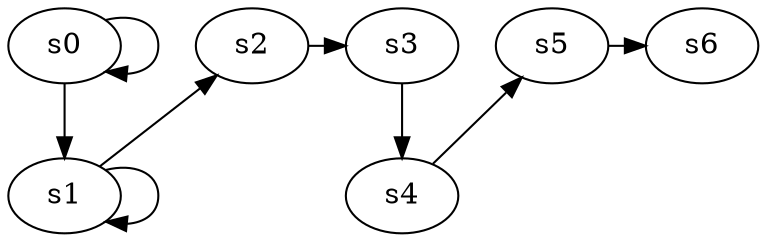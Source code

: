 digraph game_0140_chain_7 {
    s0 [name="s0", player=0];
    s1 [name="s1", player=1];
    s2 [name="s2", player=0];
    s3 [name="s3", player=1];
    s4 [name="s4", player=0];
    s5 [name="s5", player=1];
    s6 [name="s6", player=0, target=1];

    s0 -> s1;
    s1 -> s2 [constraint="time == 3 || time == 13 || time == 14"];
    s2 -> s3 [constraint="time % 3 == 2"];
    s3 -> s4;
    s4 -> s5 [constraint="time % 4 == 1"];
    s5 -> s6 [constraint="time == 4 || time == 9 || time == 14 || time == 17"];
    s0 -> s0 [constraint="time % 2 == 0"];
    s1 -> s1 [constraint="time % 3 == 0"];
}
